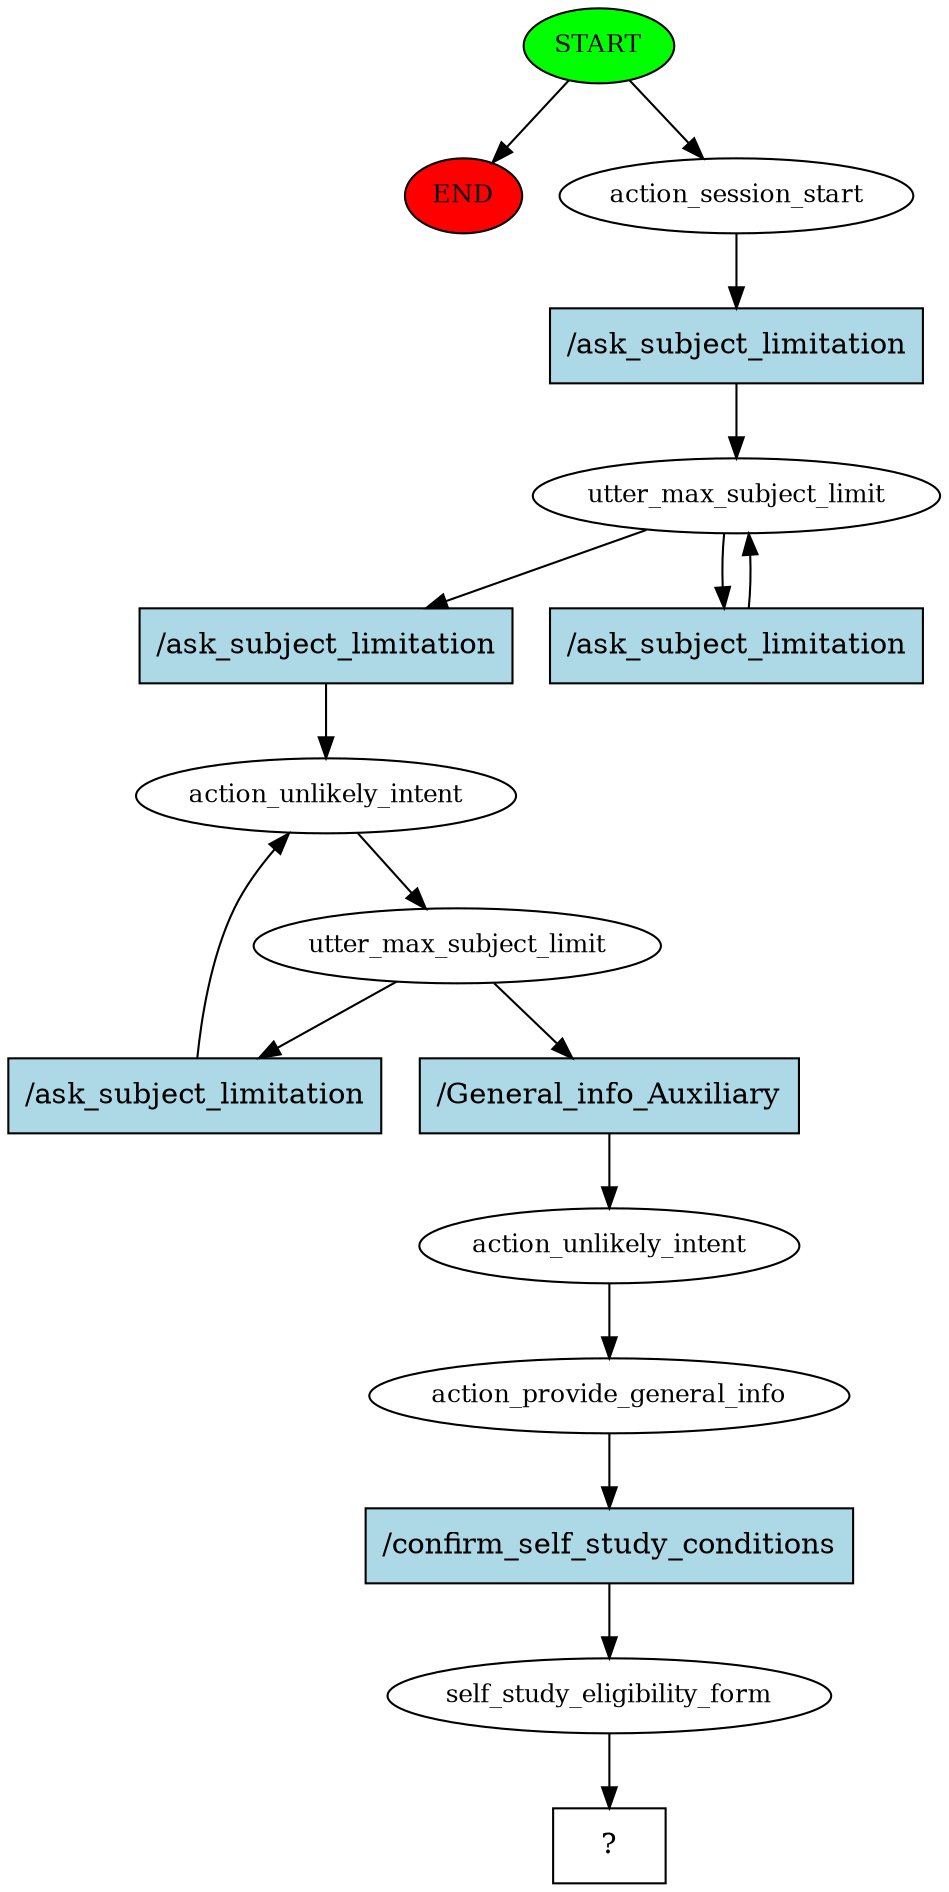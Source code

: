 digraph  {
0 [class="start active", fillcolor=green, fontsize=12, label=START, style=filled];
"-1" [class=end, fillcolor=red, fontsize=12, label=END, style=filled];
1 [class=active, fontsize=12, label=action_session_start];
2 [class=active, fontsize=12, label=utter_max_subject_limit];
4 [class=active, fontsize=12, label=action_unlikely_intent];
5 [class=active, fontsize=12, label=utter_max_subject_limit];
8 [class=active, fontsize=12, label=action_unlikely_intent];
9 [class=active, fontsize=12, label=action_provide_general_info];
10 [class=active, fontsize=12, label=self_study_eligibility_form];
11 [class="intent dashed active", label="  ?  ", shape=rect];
12 [class="intent active", fillcolor=lightblue, label="/ask_subject_limitation", shape=rect, style=filled];
13 [class="intent active", fillcolor=lightblue, label="/ask_subject_limitation", shape=rect, style=filled];
14 [class="intent active", fillcolor=lightblue, label="/ask_subject_limitation", shape=rect, style=filled];
15 [class="intent active", fillcolor=lightblue, label="/ask_subject_limitation", shape=rect, style=filled];
16 [class="intent active", fillcolor=lightblue, label="/General_info_Auxiliary", shape=rect, style=filled];
17 [class="intent active", fillcolor=lightblue, label="/confirm_self_study_conditions", shape=rect, style=filled];
0 -> "-1"  [class="", key=NONE, label=""];
0 -> 1  [class=active, key=NONE, label=""];
1 -> 12  [class=active, key=0];
2 -> 13  [class=active, key=0];
2 -> 14  [class=active, key=0];
4 -> 5  [class=active, key=NONE, label=""];
5 -> 15  [class=active, key=0];
5 -> 16  [class=active, key=0];
8 -> 9  [class=active, key=NONE, label=""];
9 -> 17  [class=active, key=0];
10 -> 11  [class=active, key=NONE, label=""];
12 -> 2  [class=active, key=0];
13 -> 4  [class=active, key=0];
14 -> 2  [class=active, key=0];
15 -> 4  [class=active, key=0];
16 -> 8  [class=active, key=0];
17 -> 10  [class=active, key=0];
}

